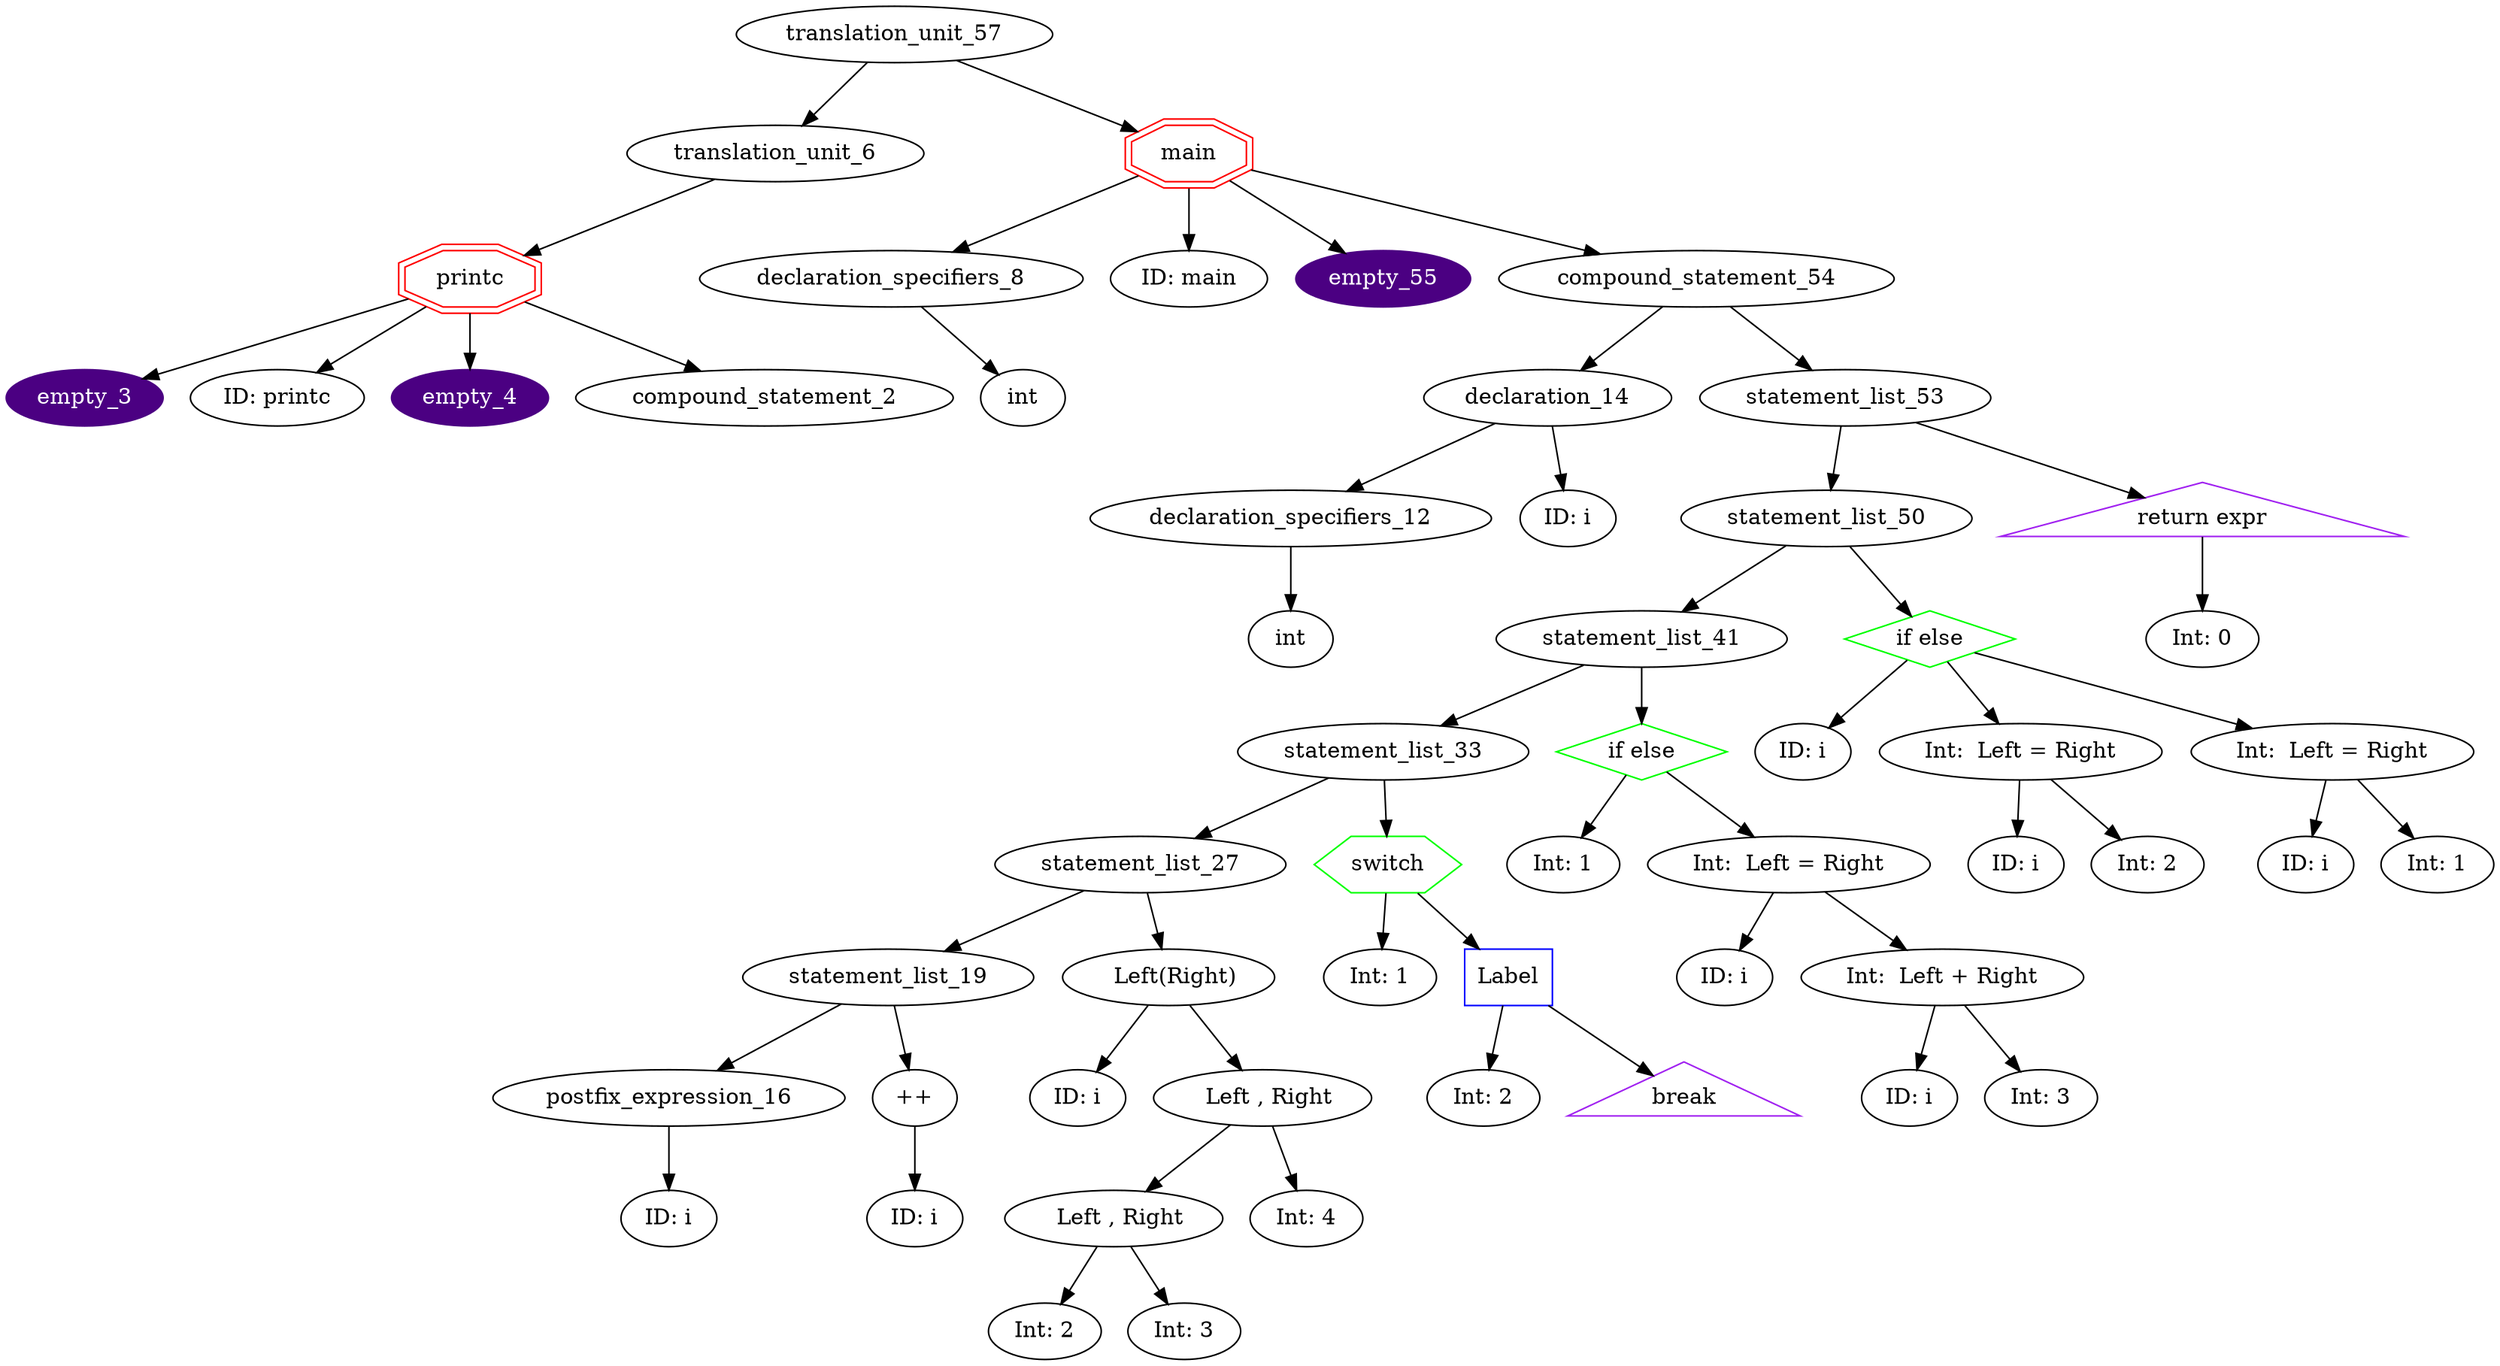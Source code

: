 digraph AST {
	translation_unit_57 -> translation_unit_6;
	translation_unit_6 -> function_definition_5;
	function_definition_5 [shape=doubleoctagon,color=red,label="printc"]
	function_definition_5 -> empty_3;
	empty_3 [style=filled,color=indigo,fontcolor=white]
	function_definition_5 -> identifier_0;
	identifier_0 [label="ID: printc"]
	function_definition_5 -> empty_4;
	empty_4 [style=filled,color=indigo,fontcolor=white]
	function_definition_5 -> compound_statement_2;
	translation_unit_57 -> function_definition_56;
	function_definition_56 [shape=doubleoctagon,color=red,label="main"]
	function_definition_56 -> declaration_specifiers_8;
	declaration_specifiers_8 [label="declaration_specifiers_8"]
	declaration_specifiers_8 -> type_specifier_7;
	type_specifier_7 [label="int"]
	function_definition_56 -> identifier_9;
	identifier_9 [label="ID: main"]
	function_definition_56 -> empty_55;
	empty_55 [style=filled,color=indigo,fontcolor=white]
	function_definition_56 -> compound_statement_54;
	compound_statement_54 -> declaration_14;
	declaration_14 [label="declaration_14"]
	declaration_14 -> declaration_specifiers_12;
	declaration_specifiers_12 [label="declaration_specifiers_12"]
	declaration_specifiers_12 -> type_specifier_11;
	type_specifier_11 [label="int"]
	declaration_14 -> identifier_13;
	identifier_13 [label="ID: i"]
	compound_statement_54 -> statement_list_53;
	statement_list_53 -> statement_list_50;
	statement_list_50 -> statement_list_41;
	statement_list_41 -> statement_list_33;
	statement_list_33 -> statement_list_27;
	statement_list_27 -> statement_list_19;
	statement_list_19 -> postfix_expression_16;
	postfix_expression_16 -> identifier_15;
	identifier_15 [label="ID: i"]
	statement_list_19 -> unary_expression_18;
	unary_expression_18 [label="++"]
	unary_expression_18 -> identifier_17;
	identifier_17 [label="ID: i"]
	statement_list_27 -> postfix_expression_26;
	postfix_expression_26 [label="  Left(Right)"]
	postfix_expression_26 -> identifier_20;
	identifier_20 [label="ID: i"]
	postfix_expression_26 -> argument_expression_list_25;
	argument_expression_list_25 [label="  Left , Right"]
	argument_expression_list_25 -> argument_expression_list_23;
	argument_expression_list_23 [label="  Left , Right"]
	argument_expression_list_23 -> constant_21;
	constant_21 [label="Int: 2"]
	argument_expression_list_23 -> constant_22;
	constant_22 [label="Int: 3"]
	argument_expression_list_25 -> constant_24;
	constant_24 [label="Int: 4"]
	statement_list_33 -> selection_statement_32;
	selection_statement_32 [shape=hexagon,color=green,label="switch"]
	selection_statement_32 -> constant_28;
	constant_28 [label="Int: 1"]
	selection_statement_32 -> labeled_statement_31;
	labeled_statement_31 [shape = box,color=blue,label="Label"]
	labeled_statement_31 -> constant_29;
	constant_29 [label="Int: 2"]
	labeled_statement_31 -> jump_statement_30;
	jump_statement_30 [shape = triangle,color=purple,label="break"]
	statement_list_41 -> selection_statement_40;
	selection_statement_40 [shape=diamond,color=green,label="if else"]
	selection_statement_40 -> constant_34;
	constant_34 [label="Int: 1"]
	selection_statement_40 -> assignment_expression_39;
	assignment_expression_39 [label="Int:  Left = Right"]
	assignment_expression_39 -> identifier_35;
	identifier_35 [label="ID: i"]
	assignment_expression_39 -> operator_expression_38;
	operator_expression_38 [label="Int:  Left + Right"]
	operator_expression_38 -> identifier_36;
	identifier_36 [label="ID: i"]
	operator_expression_38 -> constant_37;
	constant_37 [label="Int: 3"]
	statement_list_50 -> selection_statement_49;
	selection_statement_49 [shape=diamond,color=green,label="if else"]
	selection_statement_49 -> identifier_42;
	identifier_42 [label="ID: i"]
	selection_statement_49 -> assignment_expression_45;
	assignment_expression_45 [label="Int:  Left = Right"]
	assignment_expression_45 -> identifier_43;
	identifier_43 [label="ID: i"]
	assignment_expression_45 -> constant_44;
	constant_44 [label="Int: 2"]
	selection_statement_49 -> assignment_expression_48;
	assignment_expression_48 [label="Int:  Left = Right"]
	assignment_expression_48 -> identifier_46;
	identifier_46 [label="ID: i"]
	assignment_expression_48 -> constant_47;
	constant_47 [label="Int: 1"]
	statement_list_53 -> jump_statement_52;
	jump_statement_52 [shape = triangle,color=purple,label="return expr"]
	jump_statement_52 -> constant_51;
	constant_51 [label="Int: 0"]
}

